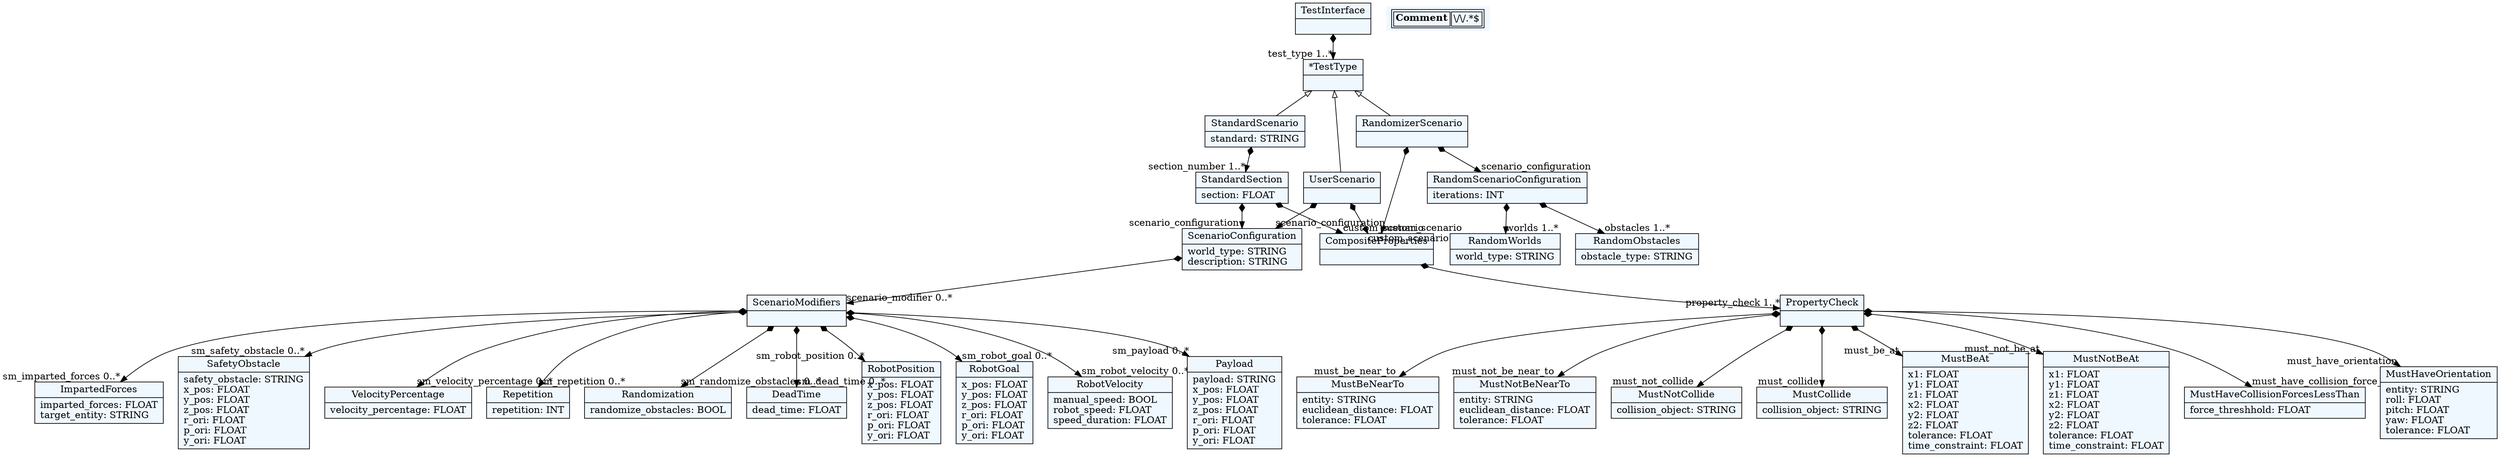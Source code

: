 
    digraph textX {
    fontname = "Bitstream Vera Sans"
    fontsize = 8
    node[
        shape=record,
        style=filled,
        fillcolor=aliceblue
    ]
    nodesep = 0.3
    edge[dir=black,arrowtail=empty]


18494688[ label="{TestInterface|}"]

18207216[ label="{*TestType|}"]

18574688[ label="{StandardScenario|standard: STRING\l}"]

18291760[ label="{StandardSection|section: FLOAT\l}"]

18599360[ label="{UserScenario|}"]

18604896[ label="{RandomizerScenario|}"]

18610432[ label="{RandomScenarioConfiguration|iterations: INT\l}"]

18615968[ label="{RandomWorlds|world_type: STRING\l}"]

18621504[ label="{RandomObstacles|obstacle_type: STRING\l}"]

18628160[ label="{ScenarioConfiguration|world_type: STRING\ldescription: STRING\l}"]

18633104[ label="{ScenarioModifiers|}"]

18639232[ label="{RobotPosition|x_pos: FLOAT\ly_pos: FLOAT\lz_pos: FLOAT\lr_ori: FLOAT\lp_ori: FLOAT\ly_ori: FLOAT\l}"]

18644768[ label="{RobotGoal|x_pos: FLOAT\ly_pos: FLOAT\lz_pos: FLOAT\lr_ori: FLOAT\lp_ori: FLOAT\ly_ori: FLOAT\l}"]

18613968[ label="{RobotVelocity|manual_speed: BOOL\lrobot_speed: FLOAT\lspeed_duration: FLOAT\l}"]

18578816[ label="{Payload|payload: STRING\lx_pos: FLOAT\ly_pos: FLOAT\lz_pos: FLOAT\lr_ori: FLOAT\lp_ori: FLOAT\ly_ori: FLOAT\l}"]

18638288[ label="{ImpartedForces|imparted_forces: FLOAT\ltarget_entity: STRING\l}"]

18648416[ label="{SafetyObstacle|safety_obstacle: STRING\lx_pos: FLOAT\ly_pos: FLOAT\lz_pos: FLOAT\lr_ori: FLOAT\lp_ori: FLOAT\ly_ori: FLOAT\l}"]

18653952[ label="{VelocityPercentage|velocity_percentage: FLOAT\l}"]

18659488[ label="{Repetition|repetition: INT\l}"]

18665024[ label="{Randomization|randomize_obstacles: BOOL\l}"]

18670560[ label="{DeadTime|dead_time: FLOAT\l}"]

18676096[ label="{CompositeProperties|}"]

18651952[ label="{PropertyCheck|}"]

18602896[ label="{MustNotCollide|collision_object: STRING\l}"]

18674096[ label="{MustCollide|collision_object: STRING\l}"]

18681808[ label="{MustBeAt|x1: FLOAT\ly1: FLOAT\lz1: FLOAT\lx2: FLOAT\ly2: FLOAT\lz2: FLOAT\ltolerance: FLOAT\ltime_constraint: FLOAT\l}"]

18687344[ label="{MustNotBeAt|x1: FLOAT\ly1: FLOAT\lz1: FLOAT\lx2: FLOAT\ly2: FLOAT\lz2: FLOAT\ltolerance: FLOAT\ltime_constraint: FLOAT\l}"]

18692880[ label="{MustHaveCollisionForcesLessThan|force_threshhold: FLOAT\l}"]

18698416[ label="{MustHaveOrientation|entity: STRING\lroll: FLOAT\lpitch: FLOAT\lyaw: FLOAT\ltolerance: FLOAT\l}"]

18685344[ label="{MustBeNearTo|entity: STRING\leuclidean_distance: FLOAT\ltolerance: FLOAT\l}"]

18603840[ label="{MustNotBeNearTo|entity: STRING\leuclidean_distance: FLOAT\ltolerance: FLOAT\l}"]



18494688 -> 18207216[arrowtail=diamond, dir=both, headlabel="test_type 1..*"]
18207216 -> 18574688 [dir=back]
18207216 -> 18599360 [dir=back]
18207216 -> 18604896 [dir=back]
18574688 -> 18291760[arrowtail=diamond, dir=both, headlabel="section_number 1..*"]
18291760 -> 18628160[arrowtail=diamond, dir=both, headlabel="scenario_configuration "]
18291760 -> 18676096[arrowtail=diamond, dir=both, headlabel="custom_scenario "]
18599360 -> 18628160[arrowtail=diamond, dir=both, headlabel="scenario_configuration "]
18599360 -> 18676096[arrowtail=diamond, dir=both, headlabel="custom_scenario "]
18604896 -> 18610432[arrowtail=diamond, dir=both, headlabel="scenario_configuration "]
18604896 -> 18676096[arrowtail=diamond, dir=both, headlabel="custom_scenario "]
18610432 -> 18615968[arrowtail=diamond, dir=both, headlabel="worlds 1..*"]
18610432 -> 18621504[arrowtail=diamond, dir=both, headlabel="obstacles 1..*"]
18628160 -> 18633104[arrowtail=diamond, dir=both, headlabel="scenario_modifier 0..*"]
18633104 -> 18639232[arrowtail=diamond, dir=both, headlabel="sm_robot_position 0..*"]
18633104 -> 18644768[arrowtail=diamond, dir=both, headlabel="sm_robot_goal 0..*"]
18633104 -> 18578816[arrowtail=diamond, dir=both, headlabel="sm_payload 0..*"]
18633104 -> 18613968[arrowtail=diamond, dir=both, headlabel="sm_robot_velocity 0..*"]
18633104 -> 18638288[arrowtail=diamond, dir=both, headlabel="sm_imparted_forces 0..*"]
18633104 -> 18648416[arrowtail=diamond, dir=both, headlabel="sm_safety_obstacle 0..*"]
18633104 -> 18653952[arrowtail=diamond, dir=both, headlabel="sm_velocity_percentage 0..*"]
18633104 -> 18659488[arrowtail=diamond, dir=both, headlabel="sm_repetition 0..*"]
18633104 -> 18665024[arrowtail=diamond, dir=both, headlabel="sm_randomize_obstacles 0..*"]
18633104 -> 18670560[arrowtail=diamond, dir=both, headlabel="sm_dead_time 0..*"]
18676096 -> 18651952[arrowtail=diamond, dir=both, headlabel="property_check 1..*"]
18651952 -> 18602896[arrowtail=diamond, dir=both, headlabel="must_not_collide "]
18651952 -> 18674096[arrowtail=diamond, dir=both, headlabel="must_collide "]
18651952 -> 18681808[arrowtail=diamond, dir=both, headlabel="must_be_at "]
18651952 -> 18687344[arrowtail=diamond, dir=both, headlabel="must_not_be_at "]
18651952 -> 18692880[arrowtail=diamond, dir=both, headlabel="must_have_collision_force_less_than "]
18651952 -> 18698416[arrowtail=diamond, dir=both, headlabel="must_have_orientation "]
18651952 -> 18685344[arrowtail=diamond, dir=both, headlabel="must_be_near_to "]
18651952 -> 18603840[arrowtail=diamond, dir=both, headlabel="must_not_be_near_to "]
match_rules [ shape=plaintext, label=< <table>
	<tr>
		<td><b>Comment</b></td><td>\/\/.*$</td>
	</tr>
</table> >]


}
